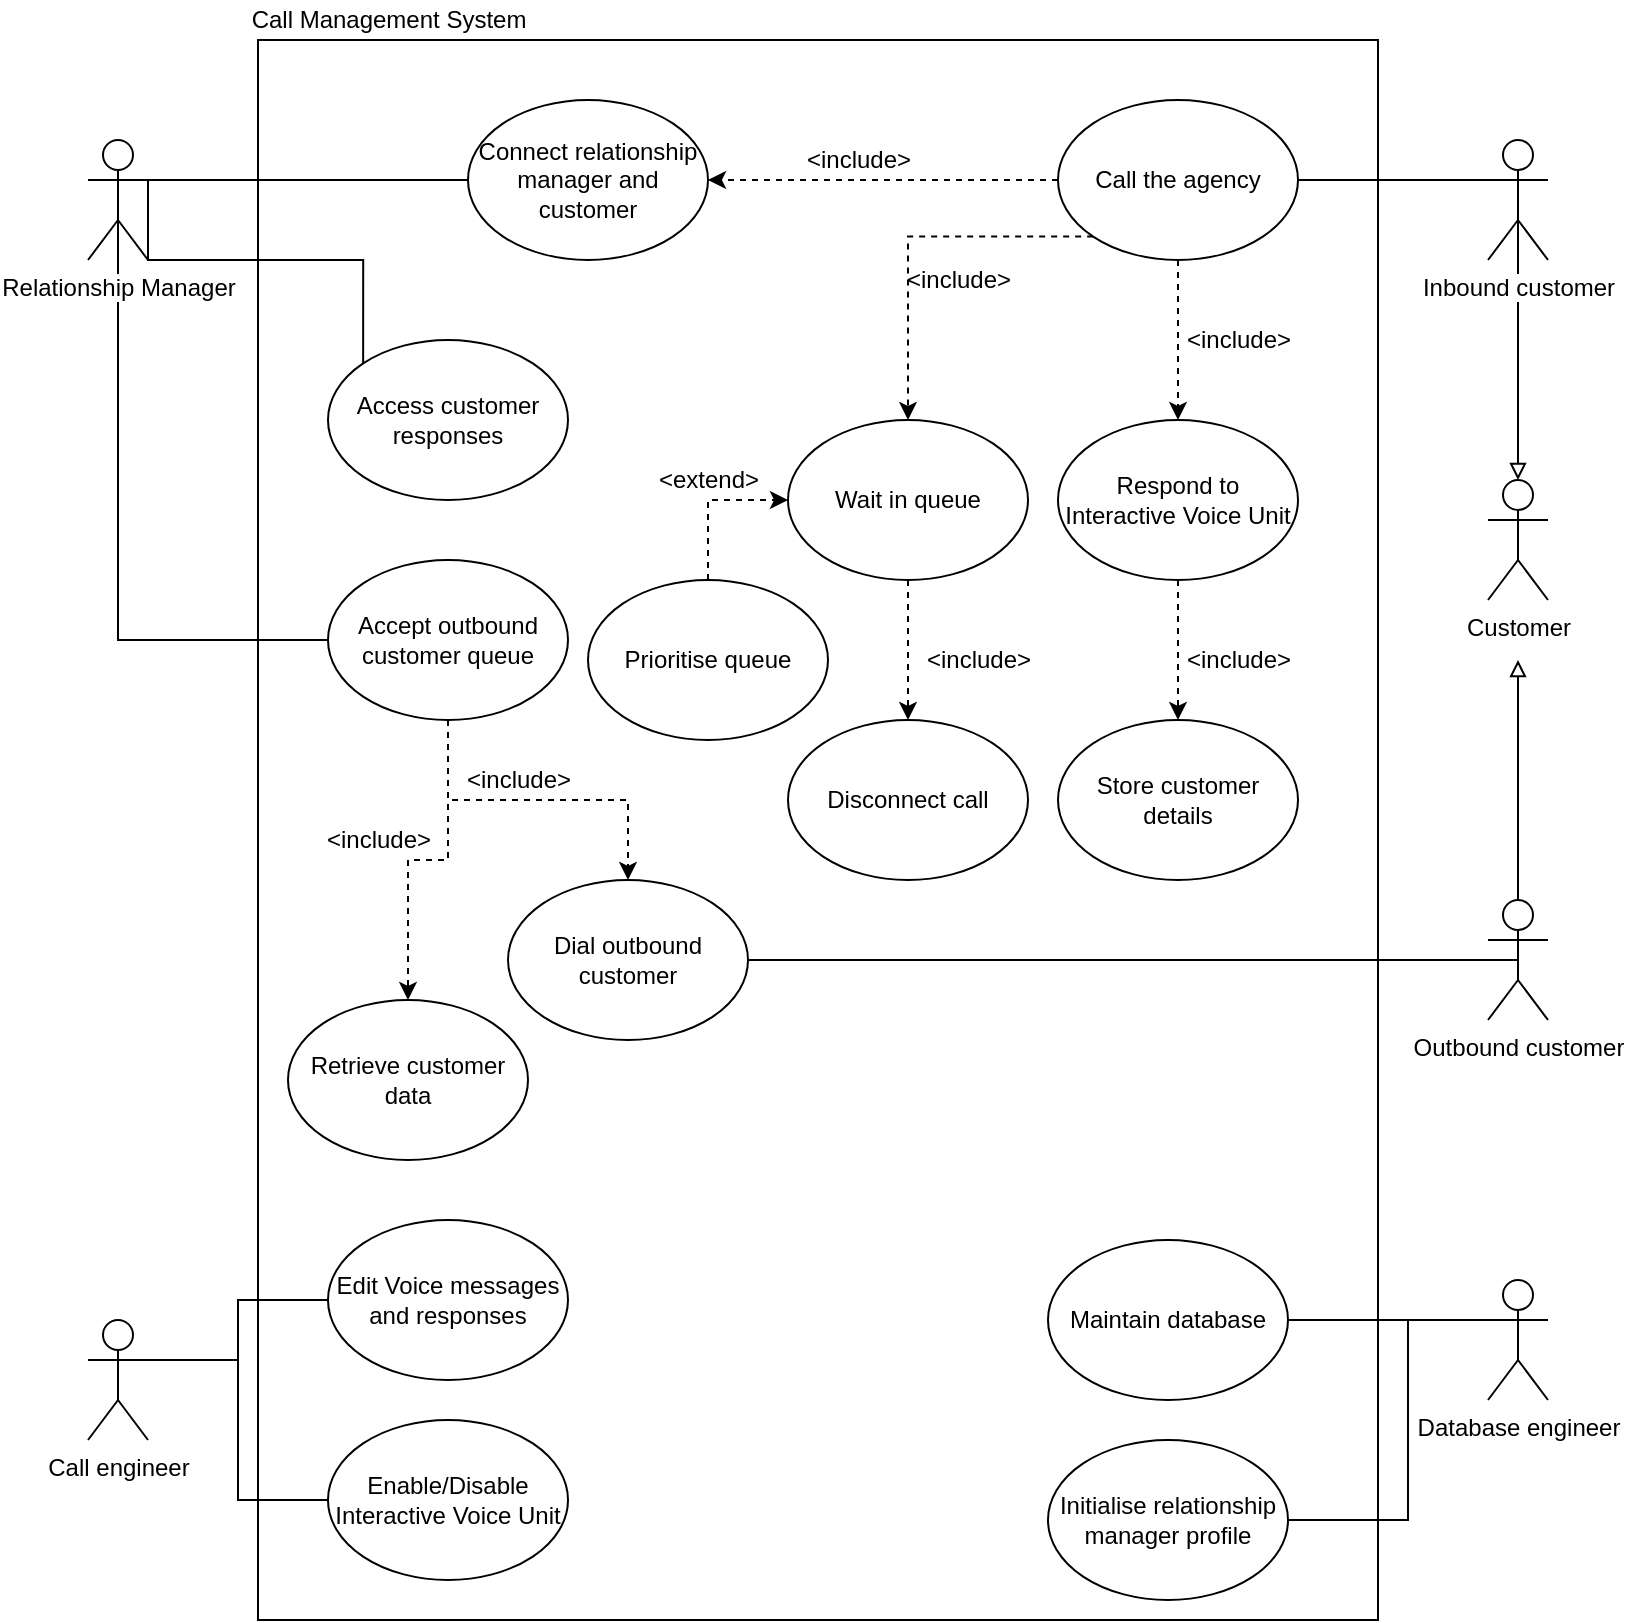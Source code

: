 <mxfile version="13.1.6" type="device"><diagram id="_Ru_41ERZgmBNynlm_lX" name="Page-1"><mxGraphModel dx="1422" dy="772" grid="1" gridSize="10" guides="1" tooltips="1" connect="1" arrows="1" fold="1" page="1" pageScale="1" pageWidth="850" pageHeight="1100" math="0" shadow="0"><root><mxCell id="0"/><mxCell id="1" parent="0"/><mxCell id="ME_K9aao0-Yn18ESVjCe-1" value="" style="rounded=0;whiteSpace=wrap;html=1;" parent="1" vertex="1"><mxGeometry x="145" y="110" width="560" height="790" as="geometry"/></mxCell><mxCell id="ME_K9aao0-Yn18ESVjCe-18" style="edgeStyle=orthogonalEdgeStyle;rounded=0;orthogonalLoop=1;jettySize=auto;html=1;exitX=0;exitY=0.333;exitDx=0;exitDy=0;exitPerimeter=0;endArrow=none;endFill=0;" parent="1" source="ME_K9aao0-Yn18ESVjCe-3" target="ME_K9aao0-Yn18ESVjCe-8" edge="1"><mxGeometry relative="1" as="geometry"/></mxCell><mxCell id="XOEyqNlcUIC1DrMUw7Fu-28" style="edgeStyle=orthogonalEdgeStyle;rounded=0;orthogonalLoop=1;jettySize=auto;html=1;exitX=0.5;exitY=0.5;exitDx=0;exitDy=0;exitPerimeter=0;entryX=0.5;entryY=0;entryDx=0;entryDy=0;entryPerimeter=0;endArrow=block;endFill=0;" edge="1" parent="1" source="ME_K9aao0-Yn18ESVjCe-3" target="XOEyqNlcUIC1DrMUw7Fu-21"><mxGeometry relative="1" as="geometry"/></mxCell><mxCell id="ME_K9aao0-Yn18ESVjCe-3" value="Inbound customer" style="shape=umlActor;verticalLabelPosition=bottom;labelBackgroundColor=#ffffff;verticalAlign=top;html=1;outlineConnect=0;" parent="1" vertex="1"><mxGeometry x="760" y="160" width="30" height="60" as="geometry"/></mxCell><mxCell id="ME_K9aao0-Yn18ESVjCe-27" style="edgeStyle=orthogonalEdgeStyle;rounded=0;orthogonalLoop=1;jettySize=auto;html=1;exitX=1;exitY=0.333;exitDx=0;exitDy=0;exitPerimeter=0;entryX=0;entryY=0.5;entryDx=0;entryDy=0;endArrow=none;endFill=0;" parent="1" source="ME_K9aao0-Yn18ESVjCe-6" target="ME_K9aao0-Yn18ESVjCe-21" edge="1"><mxGeometry relative="1" as="geometry"/></mxCell><mxCell id="XOEyqNlcUIC1DrMUw7Fu-9" style="edgeStyle=orthogonalEdgeStyle;rounded=0;orthogonalLoop=1;jettySize=auto;html=1;exitX=1;exitY=0.333;exitDx=0;exitDy=0;exitPerimeter=0;entryX=0;entryY=0;entryDx=0;entryDy=0;endArrow=none;endFill=0;" edge="1" parent="1" source="ME_K9aao0-Yn18ESVjCe-6" target="XOEyqNlcUIC1DrMUw7Fu-8"><mxGeometry relative="1" as="geometry"><Array as="points"><mxPoint x="90" y="220"/><mxPoint x="198" y="220"/></Array></mxGeometry></mxCell><mxCell id="XOEyqNlcUIC1DrMUw7Fu-15" style="edgeStyle=orthogonalEdgeStyle;rounded=0;orthogonalLoop=1;jettySize=auto;html=1;exitX=0.5;exitY=0.5;exitDx=0;exitDy=0;exitPerimeter=0;entryX=0;entryY=0.5;entryDx=0;entryDy=0;endArrow=none;endFill=0;" edge="1" parent="1" source="ME_K9aao0-Yn18ESVjCe-6" target="XOEyqNlcUIC1DrMUw7Fu-14"><mxGeometry relative="1" as="geometry"><Array as="points"><mxPoint x="75" y="410"/></Array></mxGeometry></mxCell><mxCell id="ME_K9aao0-Yn18ESVjCe-6" value="Relationship Manager" style="shape=umlActor;verticalLabelPosition=bottom;labelBackgroundColor=#ffffff;verticalAlign=top;html=1;outlineConnect=0;" parent="1" vertex="1"><mxGeometry x="60" y="160" width="30" height="60" as="geometry"/></mxCell><mxCell id="ME_K9aao0-Yn18ESVjCe-7" value="Call Management System" style="text;html=1;align=center;verticalAlign=middle;resizable=0;points=[];autosize=1;" parent="1" vertex="1"><mxGeometry x="135" y="90" width="150" height="20" as="geometry"/></mxCell><mxCell id="ME_K9aao0-Yn18ESVjCe-22" value="" style="edgeStyle=orthogonalEdgeStyle;rounded=0;orthogonalLoop=1;jettySize=auto;html=1;endArrow=classic;endFill=1;dashed=1;" parent="1" source="ME_K9aao0-Yn18ESVjCe-8" target="ME_K9aao0-Yn18ESVjCe-21" edge="1"><mxGeometry relative="1" as="geometry"/></mxCell><mxCell id="ME_K9aao0-Yn18ESVjCe-25" value="" style="edgeStyle=orthogonalEdgeStyle;rounded=0;orthogonalLoop=1;jettySize=auto;html=1;dashed=1;endArrow=classic;endFill=1;" parent="1" source="ME_K9aao0-Yn18ESVjCe-8" target="ME_K9aao0-Yn18ESVjCe-24" edge="1"><mxGeometry relative="1" as="geometry"/></mxCell><mxCell id="ME_K9aao0-Yn18ESVjCe-30" style="edgeStyle=orthogonalEdgeStyle;rounded=0;orthogonalLoop=1;jettySize=auto;html=1;exitX=0;exitY=1;exitDx=0;exitDy=0;entryX=0.5;entryY=0;entryDx=0;entryDy=0;endArrow=classic;endFill=1;dashed=1;" parent="1" source="ME_K9aao0-Yn18ESVjCe-8" target="ME_K9aao0-Yn18ESVjCe-29" edge="1"><mxGeometry relative="1" as="geometry"/></mxCell><mxCell id="ME_K9aao0-Yn18ESVjCe-8" value="Call the agency" style="ellipse;whiteSpace=wrap;html=1;" parent="1" vertex="1"><mxGeometry x="545" y="140" width="120" height="80" as="geometry"/></mxCell><mxCell id="ME_K9aao0-Yn18ESVjCe-36" value="" style="edgeStyle=orthogonalEdgeStyle;rounded=0;orthogonalLoop=1;jettySize=auto;html=1;dashed=1;endArrow=classic;endFill=1;" parent="1" source="ME_K9aao0-Yn18ESVjCe-24" target="ME_K9aao0-Yn18ESVjCe-35" edge="1"><mxGeometry relative="1" as="geometry"/></mxCell><mxCell id="ME_K9aao0-Yn18ESVjCe-24" value="Respond to Interactive Voice Unit" style="ellipse;whiteSpace=wrap;html=1;" parent="1" vertex="1"><mxGeometry x="545" y="300" width="120" height="80" as="geometry"/></mxCell><mxCell id="ME_K9aao0-Yn18ESVjCe-35" value="Store customer details" style="ellipse;whiteSpace=wrap;html=1;" parent="1" vertex="1"><mxGeometry x="545" y="450" width="120" height="80" as="geometry"/></mxCell><mxCell id="ME_K9aao0-Yn18ESVjCe-21" value="Connect relationship manager and customer" style="ellipse;whiteSpace=wrap;html=1;" parent="1" vertex="1"><mxGeometry x="250" y="140" width="120" height="80" as="geometry"/></mxCell><mxCell id="ME_K9aao0-Yn18ESVjCe-23" value="&amp;lt;include&amp;gt;" style="text;html=1;align=center;verticalAlign=middle;resizable=0;points=[];autosize=1;" parent="1" vertex="1"><mxGeometry x="410" y="160" width="70" height="20" as="geometry"/></mxCell><mxCell id="ME_K9aao0-Yn18ESVjCe-26" value="&amp;lt;include&amp;gt;" style="text;html=1;align=center;verticalAlign=middle;resizable=0;points=[];autosize=1;" parent="1" vertex="1"><mxGeometry x="600" y="250" width="70" height="20" as="geometry"/></mxCell><mxCell id="ME_K9aao0-Yn18ESVjCe-33" value="" style="edgeStyle=orthogonalEdgeStyle;rounded=0;orthogonalLoop=1;jettySize=auto;html=1;dashed=1;endArrow=classic;endFill=1;" parent="1" source="ME_K9aao0-Yn18ESVjCe-29" target="ME_K9aao0-Yn18ESVjCe-32" edge="1"><mxGeometry relative="1" as="geometry"/></mxCell><mxCell id="ME_K9aao0-Yn18ESVjCe-29" value="Wait in queue" style="ellipse;whiteSpace=wrap;html=1;" parent="1" vertex="1"><mxGeometry x="410" y="300" width="120" height="80" as="geometry"/></mxCell><mxCell id="ME_K9aao0-Yn18ESVjCe-32" value="Disconnect call" style="ellipse;whiteSpace=wrap;html=1;" parent="1" vertex="1"><mxGeometry x="410" y="450" width="120" height="80" as="geometry"/></mxCell><mxCell id="ME_K9aao0-Yn18ESVjCe-31" value="&amp;lt;include&amp;gt;" style="text;html=1;align=center;verticalAlign=middle;resizable=0;points=[];autosize=1;" parent="1" vertex="1"><mxGeometry x="460" y="220" width="70" height="20" as="geometry"/></mxCell><mxCell id="ME_K9aao0-Yn18ESVjCe-34" value="&amp;lt;include&amp;gt;" style="text;html=1;align=center;verticalAlign=middle;resizable=0;points=[];autosize=1;" parent="1" vertex="1"><mxGeometry x="470" y="410" width="70" height="20" as="geometry"/></mxCell><mxCell id="ME_K9aao0-Yn18ESVjCe-37" value="&amp;lt;include&amp;gt;" style="text;html=1;align=center;verticalAlign=middle;resizable=0;points=[];autosize=1;" parent="1" vertex="1"><mxGeometry x="600" y="410" width="70" height="20" as="geometry"/></mxCell><mxCell id="XOEyqNlcUIC1DrMUw7Fu-4" style="edgeStyle=orthogonalEdgeStyle;rounded=0;orthogonalLoop=1;jettySize=auto;html=1;exitX=1;exitY=0.333;exitDx=0;exitDy=0;exitPerimeter=0;entryX=0;entryY=0.5;entryDx=0;entryDy=0;endArrow=none;endFill=0;" edge="1" parent="1" source="XOEyqNlcUIC1DrMUw7Fu-1" target="XOEyqNlcUIC1DrMUw7Fu-2"><mxGeometry relative="1" as="geometry"/></mxCell><mxCell id="XOEyqNlcUIC1DrMUw7Fu-5" style="edgeStyle=orthogonalEdgeStyle;rounded=0;orthogonalLoop=1;jettySize=auto;html=1;exitX=1;exitY=0.333;exitDx=0;exitDy=0;exitPerimeter=0;entryX=0;entryY=0.5;entryDx=0;entryDy=0;endArrow=none;endFill=0;" edge="1" parent="1" source="XOEyqNlcUIC1DrMUw7Fu-1" target="XOEyqNlcUIC1DrMUw7Fu-3"><mxGeometry relative="1" as="geometry"/></mxCell><mxCell id="XOEyqNlcUIC1DrMUw7Fu-1" value="Call engineer" style="shape=umlActor;verticalLabelPosition=bottom;labelBackgroundColor=#ffffff;verticalAlign=top;html=1;outlineConnect=0;" vertex="1" parent="1"><mxGeometry x="60" y="750" width="30" height="60" as="geometry"/></mxCell><mxCell id="XOEyqNlcUIC1DrMUw7Fu-2" value="Edit Voice messages and responses" style="ellipse;whiteSpace=wrap;html=1;" vertex="1" parent="1"><mxGeometry x="180" y="700" width="120" height="80" as="geometry"/></mxCell><mxCell id="XOEyqNlcUIC1DrMUw7Fu-3" value="Enable/Disable Interactive Voice Unit" style="ellipse;whiteSpace=wrap;html=1;" vertex="1" parent="1"><mxGeometry x="180" y="800" width="120" height="80" as="geometry"/></mxCell><mxCell id="XOEyqNlcUIC1DrMUw7Fu-8" value="Access customer responses" style="ellipse;whiteSpace=wrap;html=1;" vertex="1" parent="1"><mxGeometry x="180" y="260" width="120" height="80" as="geometry"/></mxCell><mxCell id="XOEyqNlcUIC1DrMUw7Fu-30" style="edgeStyle=orthogonalEdgeStyle;rounded=0;orthogonalLoop=1;jettySize=auto;html=1;exitX=0;exitY=0.333;exitDx=0;exitDy=0;exitPerimeter=0;entryX=1;entryY=0.5;entryDx=0;entryDy=0;endArrow=none;endFill=0;" edge="1" parent="1" source="XOEyqNlcUIC1DrMUw7Fu-10" target="XOEyqNlcUIC1DrMUw7Fu-29"><mxGeometry relative="1" as="geometry"/></mxCell><mxCell id="XOEyqNlcUIC1DrMUw7Fu-35" style="edgeStyle=orthogonalEdgeStyle;rounded=0;orthogonalLoop=1;jettySize=auto;html=1;exitX=0;exitY=0.333;exitDx=0;exitDy=0;exitPerimeter=0;entryX=1;entryY=0.5;entryDx=0;entryDy=0;endArrow=none;endFill=0;" edge="1" parent="1" source="XOEyqNlcUIC1DrMUw7Fu-10" target="XOEyqNlcUIC1DrMUw7Fu-34"><mxGeometry relative="1" as="geometry"><Array as="points"><mxPoint x="720" y="750"/><mxPoint x="720" y="850"/></Array></mxGeometry></mxCell><mxCell id="XOEyqNlcUIC1DrMUw7Fu-10" value="Database engineer&lt;br&gt;" style="shape=umlActor;verticalLabelPosition=bottom;labelBackgroundColor=#ffffff;verticalAlign=top;html=1;outlineConnect=0;" vertex="1" parent="1"><mxGeometry x="760" y="730" width="30" height="60" as="geometry"/></mxCell><mxCell id="XOEyqNlcUIC1DrMUw7Fu-27" style="edgeStyle=orthogonalEdgeStyle;rounded=0;orthogonalLoop=1;jettySize=auto;html=1;exitX=0.5;exitY=0;exitDx=0;exitDy=0;exitPerimeter=0;endArrow=block;endFill=0;" edge="1" parent="1" source="XOEyqNlcUIC1DrMUw7Fu-12"><mxGeometry relative="1" as="geometry"><mxPoint x="775" y="420" as="targetPoint"/></mxGeometry></mxCell><mxCell id="XOEyqNlcUIC1DrMUw7Fu-12" value="Outbound customer" style="shape=umlActor;verticalLabelPosition=bottom;labelBackgroundColor=#ffffff;verticalAlign=top;html=1;outlineConnect=0;" vertex="1" parent="1"><mxGeometry x="760" y="540" width="30" height="60" as="geometry"/></mxCell><mxCell id="XOEyqNlcUIC1DrMUw7Fu-17" value="" style="edgeStyle=orthogonalEdgeStyle;rounded=0;orthogonalLoop=1;jettySize=auto;html=1;endArrow=classic;endFill=1;dashed=1;" edge="1" parent="1" source="XOEyqNlcUIC1DrMUw7Fu-14" target="XOEyqNlcUIC1DrMUw7Fu-16"><mxGeometry relative="1" as="geometry"/></mxCell><mxCell id="XOEyqNlcUIC1DrMUw7Fu-32" style="edgeStyle=orthogonalEdgeStyle;rounded=0;orthogonalLoop=1;jettySize=auto;html=1;exitX=0.5;exitY=1;exitDx=0;exitDy=0;entryX=0.5;entryY=0;entryDx=0;entryDy=0;endArrow=classic;endFill=1;dashed=1;" edge="1" parent="1" source="XOEyqNlcUIC1DrMUw7Fu-14" target="XOEyqNlcUIC1DrMUw7Fu-31"><mxGeometry relative="1" as="geometry"/></mxCell><mxCell id="XOEyqNlcUIC1DrMUw7Fu-14" value="Accept outbound customer queue" style="ellipse;whiteSpace=wrap;html=1;" vertex="1" parent="1"><mxGeometry x="180" y="370" width="120" height="80" as="geometry"/></mxCell><mxCell id="XOEyqNlcUIC1DrMUw7Fu-19" style="edgeStyle=orthogonalEdgeStyle;rounded=0;orthogonalLoop=1;jettySize=auto;html=1;exitX=1;exitY=0.5;exitDx=0;exitDy=0;entryX=0.5;entryY=0.5;entryDx=0;entryDy=0;entryPerimeter=0;endArrow=none;endFill=0;" edge="1" parent="1" source="XOEyqNlcUIC1DrMUw7Fu-16" target="XOEyqNlcUIC1DrMUw7Fu-12"><mxGeometry relative="1" as="geometry"/></mxCell><mxCell id="XOEyqNlcUIC1DrMUw7Fu-16" value="Dial outbound customer" style="ellipse;whiteSpace=wrap;html=1;" vertex="1" parent="1"><mxGeometry x="270" y="530" width="120" height="80" as="geometry"/></mxCell><mxCell id="XOEyqNlcUIC1DrMUw7Fu-18" value="&amp;lt;include&amp;gt;" style="text;html=1;align=center;verticalAlign=middle;resizable=0;points=[];autosize=1;" vertex="1" parent="1"><mxGeometry x="240" y="470" width="70" height="20" as="geometry"/></mxCell><mxCell id="XOEyqNlcUIC1DrMUw7Fu-21" value="Customer" style="shape=umlActor;verticalLabelPosition=bottom;labelBackgroundColor=#ffffff;verticalAlign=top;html=1;outlineConnect=0;" vertex="1" parent="1"><mxGeometry x="760" y="330" width="30" height="60" as="geometry"/></mxCell><mxCell id="XOEyqNlcUIC1DrMUw7Fu-29" value="Maintain database" style="ellipse;whiteSpace=wrap;html=1;" vertex="1" parent="1"><mxGeometry x="540" y="710" width="120" height="80" as="geometry"/></mxCell><mxCell id="XOEyqNlcUIC1DrMUw7Fu-31" value="Retrieve customer data" style="ellipse;whiteSpace=wrap;html=1;" vertex="1" parent="1"><mxGeometry x="160" y="590" width="120" height="80" as="geometry"/></mxCell><mxCell id="XOEyqNlcUIC1DrMUw7Fu-33" value="&amp;lt;include&amp;gt;" style="text;html=1;align=center;verticalAlign=middle;resizable=0;points=[];autosize=1;" vertex="1" parent="1"><mxGeometry x="170" y="500" width="70" height="20" as="geometry"/></mxCell><mxCell id="XOEyqNlcUIC1DrMUw7Fu-34" value="Initialise relationship manager profile" style="ellipse;whiteSpace=wrap;html=1;" vertex="1" parent="1"><mxGeometry x="540" y="810" width="120" height="80" as="geometry"/></mxCell><mxCell id="XOEyqNlcUIC1DrMUw7Fu-37" style="edgeStyle=orthogonalEdgeStyle;rounded=0;orthogonalLoop=1;jettySize=auto;html=1;exitX=0.5;exitY=0;exitDx=0;exitDy=0;entryX=0;entryY=0.5;entryDx=0;entryDy=0;endArrow=classic;endFill=1;dashed=1;" edge="1" parent="1" source="XOEyqNlcUIC1DrMUw7Fu-36" target="ME_K9aao0-Yn18ESVjCe-29"><mxGeometry relative="1" as="geometry"/></mxCell><mxCell id="XOEyqNlcUIC1DrMUw7Fu-36" value="Prioritise queue" style="ellipse;whiteSpace=wrap;html=1;" vertex="1" parent="1"><mxGeometry x="310" y="380" width="120" height="80" as="geometry"/></mxCell><mxCell id="XOEyqNlcUIC1DrMUw7Fu-38" value="&amp;lt;extend&amp;gt;" style="text;html=1;align=center;verticalAlign=middle;resizable=0;points=[];autosize=1;" vertex="1" parent="1"><mxGeometry x="335" y="320" width="70" height="20" as="geometry"/></mxCell></root></mxGraphModel></diagram></mxfile>